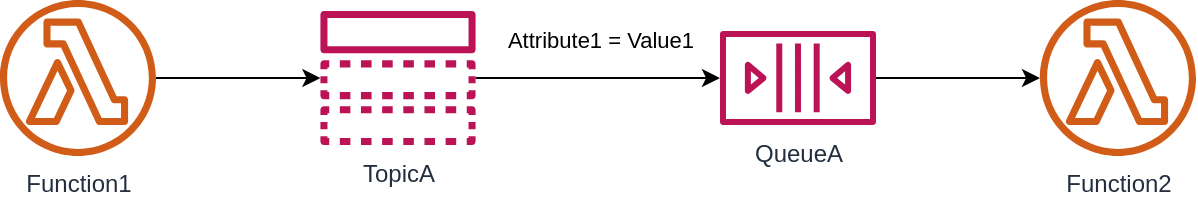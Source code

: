 <mxfile compressed="false" version="13.5.7" type="device">
  <diagram id="OpHD7ZU4Du-DE1_dykOj" name="Page-1">
    <mxGraphModel dx="1024" dy="592" grid="1" gridSize="10" guides="1" tooltips="1" connect="1" arrows="1" fold="1" page="1" pageScale="1" pageWidth="1100" pageHeight="850" math="0" shadow="0">
      <root>
        <mxCell id="0" />
        <mxCell id="1" parent="0" />
        <mxCell id="S_gHruhMBMT_58RVapEN-3" style="edgeStyle=orthogonalEdgeStyle;rounded=0;orthogonalLoop=1;jettySize=auto;html=1;" parent="1" source="xPQL5d698VenN8XlZXTE-1" target="S_gHruhMBMT_58RVapEN-1" edge="1">
          <mxGeometry relative="1" as="geometry" />
        </mxCell>
        <mxCell id="xPQL5d698VenN8XlZXTE-1" value="Function1" style="outlineConnect=0;fontColor=#232F3E;gradientColor=none;fillColor=#D05C17;strokeColor=none;dashed=0;verticalLabelPosition=bottom;verticalAlign=top;align=center;html=1;fontSize=12;fontStyle=0;aspect=fixed;pointerEvents=1;shape=mxgraph.aws4.lambda_function;" parent="1" vertex="1">
          <mxGeometry x="80" y="80" width="78" height="78" as="geometry" />
        </mxCell>
        <mxCell id="S_gHruhMBMT_58RVapEN-4" value="Attribute1 = Value1" style="edgeStyle=orthogonalEdgeStyle;rounded=0;orthogonalLoop=1;jettySize=auto;html=1;" parent="1" source="S_gHruhMBMT_58RVapEN-1" target="S_gHruhMBMT_58RVapEN-2" edge="1">
          <mxGeometry x="0.018" y="19" relative="1" as="geometry">
            <mxPoint as="offset" />
          </mxGeometry>
        </mxCell>
        <mxCell id="S_gHruhMBMT_58RVapEN-1" value="TopicA" style="outlineConnect=0;fontColor=#232F3E;gradientColor=none;fillColor=#BC1356;strokeColor=none;dashed=0;verticalLabelPosition=bottom;verticalAlign=top;align=center;html=1;fontSize=12;fontStyle=0;aspect=fixed;pointerEvents=1;shape=mxgraph.aws4.topic;" parent="1" vertex="1">
          <mxGeometry x="240" y="85.5" width="78" height="67" as="geometry" />
        </mxCell>
        <mxCell id="S_gHruhMBMT_58RVapEN-6" style="edgeStyle=orthogonalEdgeStyle;rounded=0;orthogonalLoop=1;jettySize=auto;html=1;" parent="1" source="S_gHruhMBMT_58RVapEN-2" target="S_gHruhMBMT_58RVapEN-5" edge="1">
          <mxGeometry relative="1" as="geometry" />
        </mxCell>
        <mxCell id="S_gHruhMBMT_58RVapEN-2" value="QueueA" style="outlineConnect=0;fontColor=#232F3E;gradientColor=none;fillColor=#BC1356;strokeColor=none;dashed=0;verticalLabelPosition=bottom;verticalAlign=top;align=center;html=1;fontSize=12;fontStyle=0;aspect=fixed;pointerEvents=1;shape=mxgraph.aws4.queue;" parent="1" vertex="1">
          <mxGeometry x="440" y="95.5" width="78" height="47" as="geometry" />
        </mxCell>
        <mxCell id="S_gHruhMBMT_58RVapEN-5" value="Function2" style="outlineConnect=0;fontColor=#232F3E;gradientColor=none;fillColor=#D05C17;strokeColor=none;dashed=0;verticalLabelPosition=bottom;verticalAlign=top;align=center;html=1;fontSize=12;fontStyle=0;aspect=fixed;pointerEvents=1;shape=mxgraph.aws4.lambda_function;" parent="1" vertex="1">
          <mxGeometry x="600" y="80" width="78" height="78" as="geometry" />
        </mxCell>
      </root>
    </mxGraphModel>
  </diagram>
</mxfile>
